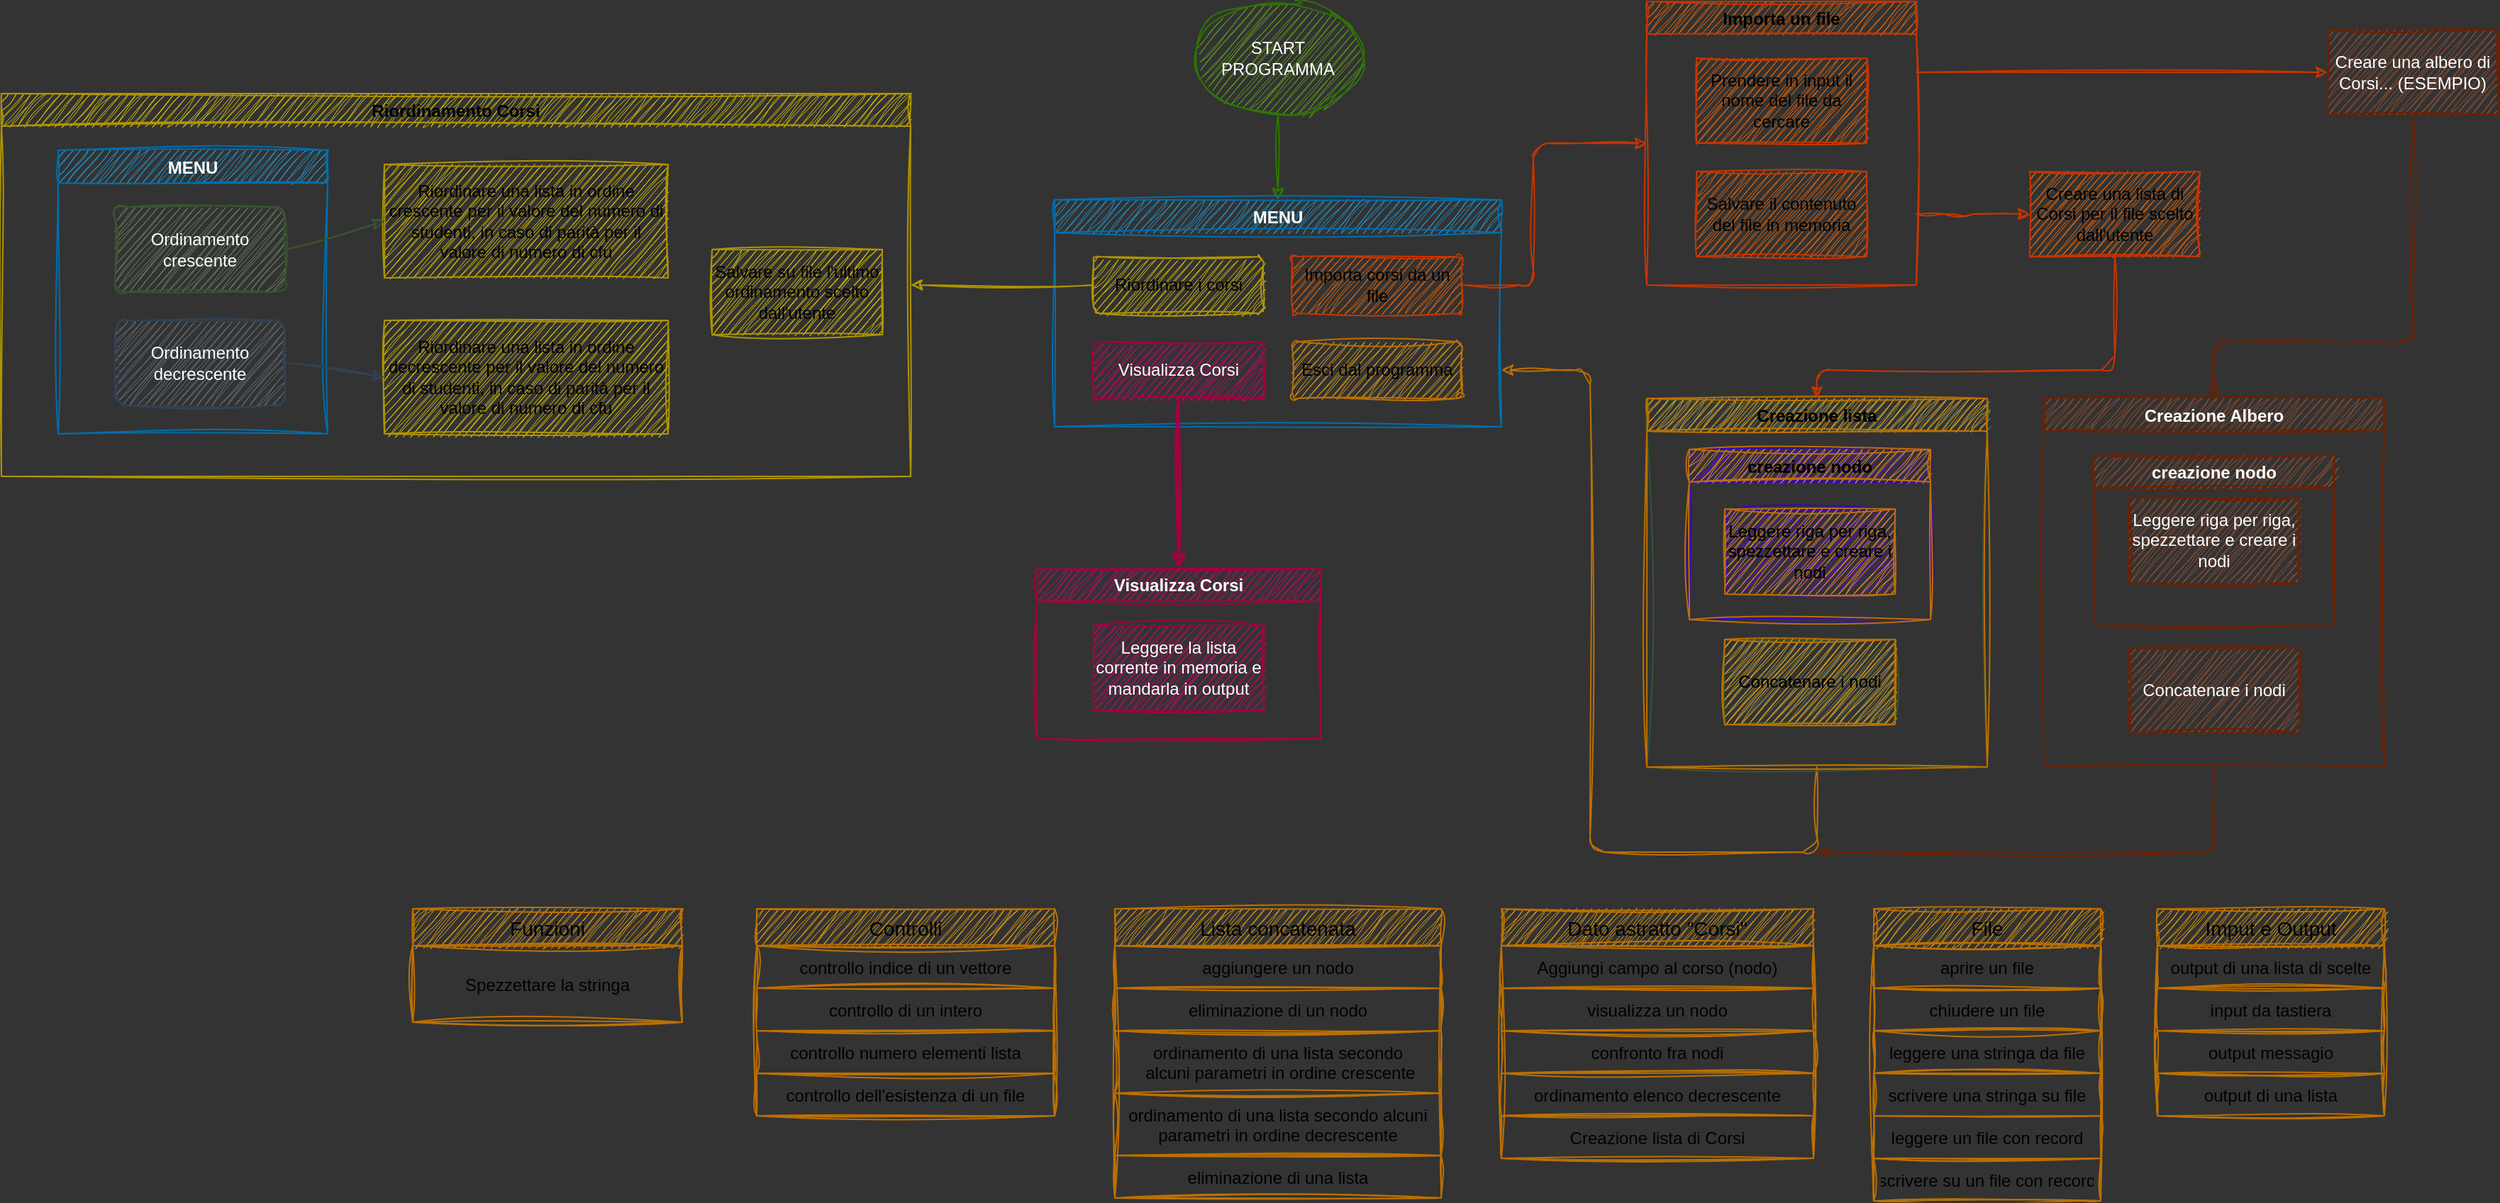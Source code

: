 <mxfile>
    <diagram id="e7Jhm-mjQKPOkvGLRWCY" name="Pagina-1">
        <mxGraphModel dx="954" dy="541" grid="1" gridSize="10" guides="1" tooltips="1" connect="1" arrows="1" fold="1" page="1" pageScale="1" pageWidth="3300" pageHeight="4681" background="#333333" math="0" shadow="0">
            <root>
                <mxCell id="0"/>
                <mxCell id="1" parent="0"/>
                <mxCell id="176" style="edgeStyle=none;html=1;exitX=0.5;exitY=1;exitDx=0;exitDy=0;entryX=0.5;entryY=0;entryDx=0;entryDy=0;fontColor=default;fillColor=#60a917;strokeColor=#2D7600;sketch=1;curveFitting=1;jiggle=2;" parent="1" source="19" target="171" edge="1">
                    <mxGeometry relative="1" as="geometry"/>
                </mxCell>
                <mxCell id="19" value="START PROGRAMMA" style="ellipse;whiteSpace=wrap;html=1;align=center;fillColor=#60a917;fontColor=#ffffff;strokeColor=#2D7600;sketch=1;curveFitting=1;jiggle=2;" parent="1" vertex="1">
                    <mxGeometry x="1600" y="40" width="120" height="80" as="geometry"/>
                </mxCell>
                <mxCell id="226" style="edgeStyle=none;html=1;exitX=1;exitY=0.25;exitDx=0;exitDy=0;entryX=0;entryY=0.5;entryDx=0;entryDy=0;fontColor=default;fillColor=#fa6800;strokeColor=#C73500;sketch=1;curveFitting=1;jiggle=2;" parent="1" source="47" target="195" edge="1">
                    <mxGeometry relative="1" as="geometry"/>
                </mxCell>
                <mxCell id="234" style="edgeStyle=none;html=1;exitX=1;exitY=0.75;exitDx=0;exitDy=0;entryX=0;entryY=0.5;entryDx=0;entryDy=0;fontColor=default;fillColor=#fa6800;strokeColor=#C73500;sketch=1;curveFitting=1;jiggle=2;" parent="1" source="47" target="81" edge="1">
                    <mxGeometry relative="1" as="geometry">
                        <Array as="points">
                            <mxPoint x="2140" y="190"/>
                        </Array>
                    </mxGeometry>
                </mxCell>
                <mxCell id="47" value="Importa un file" style="swimlane;strokeColor=#C73500;fontColor=default;fillColor=#fa6800;sketch=1;curveFitting=1;jiggle=2;" parent="1" vertex="1">
                    <mxGeometry x="1920" y="40" width="190" height="200" as="geometry"/>
                </mxCell>
                <mxCell id="64" value="Prendere in input il nome del file da cercare" style="rounded=0;whiteSpace=wrap;html=1;strokeColor=#C73500;fillColor=#fa6800;fontColor=default;sketch=1;curveFitting=1;jiggle=2;" parent="47" vertex="1">
                    <mxGeometry x="35" y="40" width="120" height="60" as="geometry"/>
                </mxCell>
                <mxCell id="170" value="Salvare il contenuto del file in memoria" style="rounded=0;whiteSpace=wrap;html=1;strokeColor=#C73500;fillColor=#fa6800;fontColor=default;sketch=1;curveFitting=1;jiggle=2;" parent="47" vertex="1">
                    <mxGeometry x="35" y="120" width="120" height="60" as="geometry"/>
                </mxCell>
                <mxCell id="48" value="Riordinamento Corsi" style="swimlane;strokeColor=#B09500;fontColor=default;fillColor=#e3c800;sketch=1;curveFitting=1;jiggle=2;" parent="1" vertex="1">
                    <mxGeometry x="760" y="105" width="641" height="270" as="geometry"/>
                </mxCell>
                <mxCell id="130" value="MENU" style="swimlane;strokeColor=#006EAF;fillColor=#1ba1e2;fontColor=#ffffff;sketch=1;curveFitting=1;jiggle=2;" parent="48" vertex="1">
                    <mxGeometry x="40" y="40" width="190" height="200" as="geometry"/>
                </mxCell>
                <mxCell id="135" value="Ordinamento crescente" style="rounded=1;whiteSpace=wrap;html=1;strokeColor=#3A5431;fontColor=#ffffff;fillColor=#6d8764;sketch=1;curveFitting=1;jiggle=2;" parent="130" vertex="1">
                    <mxGeometry x="40" y="40" width="120" height="60" as="geometry"/>
                </mxCell>
                <mxCell id="136" value="Ordinamento decrescente" style="rounded=1;whiteSpace=wrap;html=1;strokeColor=#314354;fontColor=#ffffff;fillColor=#647687;sketch=1;curveFitting=1;jiggle=2;" parent="130" vertex="1">
                    <mxGeometry x="40" y="120" width="120" height="60" as="geometry"/>
                </mxCell>
                <mxCell id="142" value="Riordinare una lista in ordine decrescente per il valore del numero di studenti, in caso di parità per il valore di numero di cfu" style="rounded=0;whiteSpace=wrap;html=1;strokeColor=#B09500;fontColor=default;fillColor=#e3c800;sketch=1;curveFitting=1;jiggle=2;" parent="48" vertex="1">
                    <mxGeometry x="270" y="160" width="200" height="80" as="geometry"/>
                </mxCell>
                <mxCell id="143" style="edgeStyle=none;rounded=1;html=1;exitX=1;exitY=0.5;exitDx=0;exitDy=0;entryX=0;entryY=0.5;entryDx=0;entryDy=0;fontColor=default;fillColor=#647687;strokeColor=#314354;sketch=1;curveFitting=1;jiggle=2;" parent="48" source="136" target="142" edge="1">
                    <mxGeometry relative="1" as="geometry"/>
                </mxCell>
                <mxCell id="146" value="Salvare su file l'ultimo ordinamento scelto dall'utente" style="rounded=0;whiteSpace=wrap;html=1;strokeColor=#B09500;fontColor=default;fillColor=#e3c800;sketch=1;curveFitting=1;jiggle=2;" parent="48" vertex="1">
                    <mxGeometry x="501" y="110" width="120" height="60" as="geometry"/>
                </mxCell>
                <mxCell id="138" value="Riordinare una lista in ordine crescente per il valore del numero di studenti, in caso di parità per il valore di numero di cfu" style="rounded=0;whiteSpace=wrap;html=1;strokeColor=#B09500;fontColor=default;fillColor=#e3c800;sketch=1;curveFitting=1;jiggle=2;" parent="48" vertex="1">
                    <mxGeometry x="270" y="50" width="200" height="80" as="geometry"/>
                </mxCell>
                <mxCell id="139" style="edgeStyle=none;rounded=1;html=1;exitX=1;exitY=0.5;exitDx=0;exitDy=0;entryX=0;entryY=0.5;entryDx=0;entryDy=0;fontColor=default;fillColor=#6d8764;strokeColor=#3A5431;sketch=1;curveFitting=1;jiggle=2;" parent="48" source="135" target="138" edge="1">
                    <mxGeometry relative="1" as="geometry"/>
                </mxCell>
                <mxCell id="90" value="Imput e Output" style="swimlane;fontStyle=0;childLayout=stackLayout;horizontal=1;startSize=26;horizontalStack=0;resizeParent=1;resizeParentMax=0;resizeLast=0;collapsible=1;marginBottom=0;align=center;fontSize=14;strokeColor=#BD7000;fontColor=default;fillColor=#f0a30a;verticalAlign=middle;sketch=1;curveFitting=1;jiggle=2;" parent="1" vertex="1">
                    <mxGeometry x="2280" y="680" width="160" height="146" as="geometry"/>
                </mxCell>
                <mxCell id="92" value="output di una lista di scelte" style="text;strokeColor=#BD7000;fillColor=none;spacingLeft=4;spacingRight=4;overflow=hidden;rotatable=0;points=[[0,0.5],[1,0.5]];portConstraint=eastwest;fontSize=12;fontColor=default;align=center;verticalAlign=middle;sketch=1;curveFitting=1;jiggle=2;" parent="90" vertex="1">
                    <mxGeometry y="26" width="160" height="30" as="geometry"/>
                </mxCell>
                <mxCell id="91" value="input da tastiera" style="text;strokeColor=#BD7000;fillColor=none;spacingLeft=4;spacingRight=4;overflow=hidden;rotatable=0;points=[[0,0.5],[1,0.5]];portConstraint=eastwest;fontSize=12;fontColor=default;align=center;verticalAlign=middle;sketch=1;curveFitting=1;jiggle=2;" parent="90" vertex="1">
                    <mxGeometry y="56" width="160" height="30" as="geometry"/>
                </mxCell>
                <mxCell id="244" value="output messagio" style="text;strokeColor=#BD7000;fillColor=none;spacingLeft=4;spacingRight=4;overflow=hidden;rotatable=0;points=[[0,0.5],[1,0.5]];portConstraint=eastwest;fontSize=12;fontColor=default;align=center;verticalAlign=middle;sketch=1;curveFitting=1;jiggle=2;" parent="90" vertex="1">
                    <mxGeometry y="86" width="160" height="30" as="geometry"/>
                </mxCell>
                <mxCell id="93" value="output di una lista" style="text;strokeColor=#BD7000;fillColor=none;spacingLeft=4;spacingRight=4;overflow=hidden;rotatable=0;points=[[0,0.5],[1,0.5]];portConstraint=eastwest;fontSize=12;fontColor=default;align=center;verticalAlign=middle;sketch=1;curveFitting=1;jiggle=2;" parent="90" vertex="1">
                    <mxGeometry y="116" width="160" height="30" as="geometry"/>
                </mxCell>
                <mxCell id="103" value="File" style="swimlane;fontStyle=0;childLayout=stackLayout;horizontal=1;startSize=26;horizontalStack=0;resizeParent=1;resizeParentMax=0;resizeLast=0;collapsible=1;marginBottom=0;align=center;fontSize=14;strokeColor=#BD7000;fontColor=default;fillColor=#f0a30a;verticalAlign=middle;sketch=1;curveFitting=1;jiggle=2;" parent="1" vertex="1">
                    <mxGeometry x="2080" y="680" width="160" height="206" as="geometry"/>
                </mxCell>
                <mxCell id="153" value="aprire un file" style="text;strokeColor=#BD7000;fillColor=none;spacingLeft=4;spacingRight=4;overflow=hidden;rotatable=0;points=[[0,0.5],[1,0.5]];portConstraint=eastwest;fontSize=12;fontColor=default;align=center;verticalAlign=middle;sketch=1;curveFitting=1;jiggle=2;" parent="103" vertex="1">
                    <mxGeometry y="26" width="160" height="30" as="geometry"/>
                </mxCell>
                <mxCell id="154" value="chiudere un file" style="text;strokeColor=#BD7000;fillColor=none;spacingLeft=4;spacingRight=4;overflow=hidden;rotatable=0;points=[[0,0.5],[1,0.5]];portConstraint=eastwest;fontSize=12;fontColor=default;align=center;verticalAlign=middle;sketch=1;curveFitting=1;jiggle=2;" parent="103" vertex="1">
                    <mxGeometry y="56" width="160" height="30" as="geometry"/>
                </mxCell>
                <mxCell id="104" value="leggere una stringa da file" style="text;strokeColor=#BD7000;fillColor=none;spacingLeft=4;spacingRight=4;overflow=hidden;rotatable=0;points=[[0,0.5],[1,0.5]];portConstraint=eastwest;fontSize=12;fontColor=default;align=center;verticalAlign=middle;sketch=1;curveFitting=1;jiggle=2;" parent="103" vertex="1">
                    <mxGeometry y="86" width="160" height="30" as="geometry"/>
                </mxCell>
                <mxCell id="105" value="scrivere una stringa su file" style="text;strokeColor=#BD7000;fillColor=none;spacingLeft=4;spacingRight=4;overflow=hidden;rotatable=0;points=[[0,0.5],[1,0.5]];portConstraint=eastwest;fontSize=12;fontColor=default;align=center;verticalAlign=middle;sketch=1;curveFitting=1;jiggle=2;" parent="103" vertex="1">
                    <mxGeometry y="116" width="160" height="30" as="geometry"/>
                </mxCell>
                <mxCell id="106" value="leggere un file con record" style="text;strokeColor=#BD7000;fillColor=none;spacingLeft=4;spacingRight=4;overflow=hidden;rotatable=0;points=[[0,0.5],[1,0.5]];portConstraint=eastwest;fontSize=12;fontColor=default;align=center;verticalAlign=middle;sketch=1;curveFitting=1;jiggle=2;" parent="103" vertex="1">
                    <mxGeometry y="146" width="160" height="30" as="geometry"/>
                </mxCell>
                <mxCell id="110" value="scrivere su un file con record" style="text;strokeColor=#BD7000;fillColor=none;spacingLeft=4;spacingRight=4;overflow=hidden;rotatable=0;points=[[0,0.5],[1,0.5]];portConstraint=eastwest;fontSize=12;fontColor=default;align=center;verticalAlign=middle;sketch=1;curveFitting=1;jiggle=2;" parent="103" vertex="1">
                    <mxGeometry y="176" width="160" height="30" as="geometry"/>
                </mxCell>
                <mxCell id="111" value="Dato astratto &quot;Corsi&quot;" style="swimlane;fontStyle=0;childLayout=stackLayout;horizontal=1;startSize=26;horizontalStack=0;resizeParent=1;resizeParentMax=0;resizeLast=0;collapsible=1;marginBottom=0;align=center;fontSize=14;strokeColor=#BD7000;fontColor=default;fillColor=#f0a30a;verticalAlign=middle;sketch=1;curveFitting=1;jiggle=2;" parent="1" vertex="1">
                    <mxGeometry x="1817.5" y="680" width="220" height="176" as="geometry"/>
                </mxCell>
                <mxCell id="112" value="Aggiungi campo al corso (nodo)" style="text;strokeColor=#BD7000;fillColor=none;spacingLeft=4;spacingRight=4;overflow=hidden;rotatable=0;points=[[0,0.5],[1,0.5]];portConstraint=eastwest;fontSize=12;fontColor=default;align=center;verticalAlign=middle;sketch=1;curveFitting=1;jiggle=2;" parent="111" vertex="1">
                    <mxGeometry y="26" width="220" height="30" as="geometry"/>
                </mxCell>
                <mxCell id="113" value="visualizza un nodo" style="text;strokeColor=#BD7000;fillColor=none;spacingLeft=4;spacingRight=4;overflow=hidden;rotatable=0;points=[[0,0.5],[1,0.5]];portConstraint=eastwest;fontSize=12;fontColor=default;align=center;verticalAlign=middle;sketch=1;curveFitting=1;jiggle=2;" parent="111" vertex="1">
                    <mxGeometry y="56" width="220" height="30" as="geometry"/>
                </mxCell>
                <mxCell id="140" value="confronto fra nodi" style="text;strokeColor=#BD7000;fillColor=none;spacingLeft=4;spacingRight=4;overflow=hidden;rotatable=0;points=[[0,0.5],[1,0.5]];portConstraint=eastwest;fontSize=12;fontColor=default;align=center;verticalAlign=middle;sketch=1;curveFitting=1;jiggle=2;" parent="111" vertex="1">
                    <mxGeometry y="86" width="220" height="30" as="geometry"/>
                </mxCell>
                <mxCell id="141" value="ordinamento elenco decrescente" style="text;strokeColor=#BD7000;fillColor=none;spacingLeft=4;spacingRight=4;overflow=hidden;rotatable=0;points=[[0,0.5],[1,0.5]];portConstraint=eastwest;fontSize=12;fontColor=default;align=center;verticalAlign=middle;sketch=1;curveFitting=1;jiggle=2;" parent="111" vertex="1">
                    <mxGeometry y="116" width="220" height="30" as="geometry"/>
                </mxCell>
                <mxCell id="208" value="Creazione lista di Corsi" style="text;strokeColor=#BD7000;fillColor=none;spacingLeft=4;spacingRight=4;overflow=hidden;rotatable=0;points=[[0,0.5],[1,0.5]];portConstraint=eastwest;fontSize=12;fontColor=default;align=center;verticalAlign=middle;sketch=1;curveFitting=1;jiggle=2;" parent="111" vertex="1">
                    <mxGeometry y="146" width="220" height="30" as="geometry"/>
                </mxCell>
                <mxCell id="115" value="Lista concatenata" style="swimlane;fontStyle=0;childLayout=stackLayout;horizontal=1;startSize=26;horizontalStack=0;resizeParent=1;resizeParentMax=0;resizeLast=0;collapsible=1;marginBottom=0;align=center;fontSize=14;strokeColor=#BD7000;fontColor=default;fillColor=#f0a30a;verticalAlign=middle;sketch=1;curveFitting=1;jiggle=2;" parent="1" vertex="1">
                    <mxGeometry x="1545" y="680" width="230" height="204" as="geometry"/>
                </mxCell>
                <mxCell id="116" value="aggiungere un nodo" style="text;strokeColor=#BD7000;fillColor=none;spacingLeft=4;spacingRight=4;overflow=hidden;rotatable=0;points=[[0,0.5],[1,0.5]];portConstraint=eastwest;fontSize=12;fontColor=default;align=center;verticalAlign=middle;sketch=1;curveFitting=1;jiggle=2;" parent="115" vertex="1">
                    <mxGeometry y="26" width="230" height="30" as="geometry"/>
                </mxCell>
                <mxCell id="117" value="eliminazione di un nodo" style="text;strokeColor=#BD7000;fillColor=none;spacingLeft=4;spacingRight=4;overflow=hidden;rotatable=0;points=[[0,0.5],[1,0.5]];portConstraint=eastwest;fontSize=12;fontColor=default;align=center;verticalAlign=middle;sketch=1;curveFitting=1;jiggle=2;" parent="115" vertex="1">
                    <mxGeometry y="56" width="230" height="30" as="geometry"/>
                </mxCell>
                <mxCell id="118" value="ordinamento di una lista secondo&#10; alcuni parametri in ordine crescente" style="text;strokeColor=#BD7000;fillColor=none;spacingLeft=4;spacingRight=4;overflow=hidden;rotatable=0;points=[[0,0.5],[1,0.5]];portConstraint=eastwest;fontSize=12;fontColor=default;align=center;verticalAlign=middle;sketch=1;curveFitting=1;jiggle=2;" parent="115" vertex="1">
                    <mxGeometry y="86" width="230" height="44" as="geometry"/>
                </mxCell>
                <mxCell id="148" value="ordinamento di una lista secondo alcuni&#10;parametri in ordine decrescente" style="text;strokeColor=#BD7000;fillColor=none;spacingLeft=4;spacingRight=4;overflow=hidden;rotatable=0;points=[[0,0.5],[1,0.5]];portConstraint=eastwest;fontSize=12;fontColor=default;align=center;verticalAlign=middle;sketch=1;curveFitting=1;jiggle=2;" parent="115" vertex="1">
                    <mxGeometry y="130" width="230" height="44" as="geometry"/>
                </mxCell>
                <mxCell id="119" value="eliminazione di una lista" style="text;strokeColor=#BD7000;fillColor=none;spacingLeft=4;spacingRight=4;overflow=hidden;rotatable=0;points=[[0,0.5],[1,0.5]];portConstraint=eastwest;fontSize=12;fontColor=default;align=center;verticalAlign=middle;sketch=1;curveFitting=1;jiggle=2;" parent="115" vertex="1">
                    <mxGeometry y="174" width="230" height="30" as="geometry"/>
                </mxCell>
                <mxCell id="120" value="Controlli" style="swimlane;fontStyle=0;childLayout=stackLayout;horizontal=1;startSize=26;horizontalStack=0;resizeParent=1;resizeParentMax=0;resizeLast=0;collapsible=1;marginBottom=0;align=center;fontSize=14;strokeColor=#BD7000;fontColor=default;fillColor=#f0a30a;verticalAlign=middle;sketch=1;curveFitting=1;jiggle=2;" parent="1" vertex="1">
                    <mxGeometry x="1292.5" y="680" width="210" height="146" as="geometry"/>
                </mxCell>
                <mxCell id="122" value="controllo indice di un vettore" style="text;strokeColor=#BD7000;fillColor=none;spacingLeft=4;spacingRight=4;overflow=hidden;rotatable=0;points=[[0,0.5],[1,0.5]];portConstraint=eastwest;fontSize=12;fontColor=default;align=center;verticalAlign=middle;sketch=1;curveFitting=1;jiggle=2;" parent="120" vertex="1">
                    <mxGeometry y="26" width="210" height="30" as="geometry"/>
                </mxCell>
                <mxCell id="123" value="controllo di un intero" style="text;strokeColor=#BD7000;fillColor=none;spacingLeft=4;spacingRight=4;overflow=hidden;rotatable=0;points=[[0,0.5],[1,0.5]];portConstraint=eastwest;fontSize=12;fontColor=default;align=center;verticalAlign=middle;sketch=1;curveFitting=1;jiggle=2;" parent="120" vertex="1">
                    <mxGeometry y="56" width="210" height="30" as="geometry"/>
                </mxCell>
                <mxCell id="124" value="controllo numero elementi lista" style="text;strokeColor=#BD7000;fillColor=none;spacingLeft=4;spacingRight=4;overflow=hidden;rotatable=0;points=[[0,0.5],[1,0.5]];portConstraint=eastwest;fontSize=12;fontColor=default;align=center;verticalAlign=middle;sketch=1;curveFitting=1;jiggle=2;" parent="120" vertex="1">
                    <mxGeometry y="86" width="210" height="30" as="geometry"/>
                </mxCell>
                <mxCell id="121" value="controllo dell'esistenza di un file" style="text;strokeColor=#BD7000;fillColor=none;spacingLeft=4;spacingRight=4;overflow=hidden;rotatable=0;points=[[0,0.5],[1,0.5]];portConstraint=eastwest;fontSize=12;fontColor=default;align=center;verticalAlign=middle;sketch=1;curveFitting=1;jiggle=2;" parent="120" vertex="1">
                    <mxGeometry y="116" width="210" height="30" as="geometry"/>
                </mxCell>
                <mxCell id="125" value="Funzioni" style="swimlane;fontStyle=0;childLayout=stackLayout;horizontal=1;startSize=26;horizontalStack=0;resizeParent=1;resizeParentMax=0;resizeLast=0;collapsible=1;marginBottom=0;align=center;fontSize=14;strokeColor=#BD7000;fontColor=default;fillColor=#f0a30a;verticalAlign=middle;sketch=1;curveFitting=1;jiggle=2;" parent="1" vertex="1">
                    <mxGeometry x="1050" y="680" width="190" height="80" as="geometry"/>
                </mxCell>
                <mxCell id="126" value="Spezzettare la stringa" style="text;strokeColor=#BD7000;fillColor=none;spacingLeft=4;spacingRight=4;overflow=hidden;rotatable=0;points=[[0,0.5],[1,0.5]];portConstraint=eastwest;fontSize=12;fontColor=default;align=center;verticalAlign=middle;sketch=1;curveFitting=1;jiggle=2;" parent="125" vertex="1">
                    <mxGeometry y="26" width="190" height="54" as="geometry"/>
                </mxCell>
                <mxCell id="232" style="edgeStyle=none;html=1;exitX=0.5;exitY=1;exitDx=0;exitDy=0;entryX=1;entryY=0.75;entryDx=0;entryDy=0;fontColor=default;fillColor=#f0a30a;strokeColor=#BD7000;sketch=1;curveFitting=1;jiggle=2;" parent="1" source="163" target="171" edge="1">
                    <mxGeometry relative="1" as="geometry">
                        <Array as="points">
                            <mxPoint x="2040" y="640"/>
                            <mxPoint x="1880" y="640"/>
                            <mxPoint x="1880" y="300"/>
                        </Array>
                    </mxGeometry>
                </mxCell>
                <mxCell id="163" value="Creazione lista" style="swimlane;strokeColor=#3A5431;fontColor=default;fillColor=#6d8764;sketch=1;curveFitting=1;jiggle=2;" parent="1" vertex="1">
                    <mxGeometry x="1920" y="320" width="240" height="260" as="geometry"/>
                </mxCell>
                <mxCell id="164" value="Concatenare i nodi" style="rounded=0;whiteSpace=wrap;html=1;strokeColor=#3A5431;fillColor=#6d8764;fontColor=default;sketch=1;curveFitting=1;jiggle=2;" parent="163" vertex="1">
                    <mxGeometry x="55" y="170" width="120" height="60" as="geometry"/>
                </mxCell>
                <mxCell id="158" value="creazione nodo" style="swimlane;strokeColor=#3700CC;fontColor=default;fillColor=#6a00ff;startSize=23;sketch=1;curveFitting=1;jiggle=2;" parent="163" vertex="1">
                    <mxGeometry x="30" y="36" width="170" height="120" as="geometry"/>
                </mxCell>
                <mxCell id="80" value="Leggere riga per riga, spezzettare e creare i nodi" style="rounded=0;whiteSpace=wrap;html=1;strokeColor=#3700CC;fillColor=#6a00ff;fontColor=default;sketch=1;curveFitting=1;jiggle=2;" parent="158" vertex="1">
                    <mxGeometry x="25" y="42" width="120" height="60" as="geometry"/>
                </mxCell>
                <mxCell id="237" value="Creazione lista" style="swimlane;strokeColor=#BD7000;fontColor=default;fillColor=#f0a30a;sketch=1;curveFitting=1;jiggle=2;" parent="163" vertex="1">
                    <mxGeometry width="240" height="260" as="geometry"/>
                </mxCell>
                <mxCell id="238" value="Concatenare i nodi" style="rounded=0;whiteSpace=wrap;html=1;strokeColor=#BD7000;fillColor=#f0a30a;fontColor=default;sketch=1;curveFitting=1;jiggle=2;" parent="237" vertex="1">
                    <mxGeometry x="55" y="170" width="120" height="60" as="geometry"/>
                </mxCell>
                <mxCell id="239" value="creazione nodo" style="swimlane;strokeColor=#BD7000;fontColor=default;fillColor=#f0a30a;startSize=23;sketch=1;curveFitting=1;jiggle=2;" parent="237" vertex="1">
                    <mxGeometry x="30" y="36" width="170" height="120" as="geometry"/>
                </mxCell>
                <mxCell id="240" value="Leggere riga per riga, spezzettare e creare i nodi" style="rounded=0;whiteSpace=wrap;html=1;strokeColor=#BD7000;fillColor=#f0a30a;fontColor=default;sketch=1;curveFitting=1;jiggle=2;" parent="239" vertex="1">
                    <mxGeometry x="25" y="42" width="120" height="60" as="geometry"/>
                </mxCell>
                <mxCell id="236" style="edgeStyle=none;html=1;exitX=0.5;exitY=1;exitDx=0;exitDy=0;entryX=0.5;entryY=0;entryDx=0;entryDy=0;fontColor=default;fillColor=#fa6800;strokeColor=#C73500;sketch=1;curveFitting=1;jiggle=2;" parent="1" source="81" target="163" edge="1">
                    <mxGeometry relative="1" as="geometry">
                        <Array as="points">
                            <mxPoint x="2250" y="300"/>
                            <mxPoint x="2040" y="300"/>
                        </Array>
                    </mxGeometry>
                </mxCell>
                <mxCell id="81" value="Creare una lista di Corsi per il file scelto dall'utente" style="rounded=0;whiteSpace=wrap;html=1;strokeColor=#C73500;fillColor=#fa6800;fontColor=default;sketch=1;curveFitting=1;jiggle=2;" parent="1" vertex="1">
                    <mxGeometry x="2190" y="160" width="120" height="60" as="geometry"/>
                </mxCell>
                <mxCell id="171" value="MENU" style="swimlane;strokeColor=#006EAF;fillColor=#1ba1e2;fontColor=#ffffff;sketch=1;curveFitting=1;jiggle=2;" parent="1" vertex="1">
                    <mxGeometry x="1502.5" y="180" width="315" height="160" as="geometry"/>
                </mxCell>
                <mxCell id="172" value="Importa corsi da un file" style="rounded=1;arcSize=10;whiteSpace=wrap;html=1;align=center;strokeColor=#C73500;fillColor=#fa6800;fontColor=default;sketch=1;curveFitting=1;jiggle=2;" parent="171" vertex="1">
                    <mxGeometry x="167.5" y="40" width="120" height="40" as="geometry"/>
                </mxCell>
                <mxCell id="212" value="Riordinare i corsi" style="rounded=1;arcSize=10;whiteSpace=wrap;html=1;align=center;strokeColor=#B09500;fillColor=#e3c800;fontColor=default;sketch=1;curveFitting=1;jiggle=2;" parent="171" vertex="1">
                    <mxGeometry x="27.5" y="40" width="120" height="40" as="geometry"/>
                </mxCell>
                <mxCell id="213" value="Visualizza Corsi" style="rounded=1;arcSize=10;whiteSpace=wrap;html=1;align=center;strokeColor=#A50040;fillColor=#d80073;fontColor=#ffffff;sketch=1;curveFitting=1;jiggle=2;" parent="171" vertex="1">
                    <mxGeometry x="27.5" y="100" width="120" height="40" as="geometry"/>
                </mxCell>
                <mxCell id="209" value="Esci dal programma" style="rounded=1;arcSize=10;whiteSpace=wrap;html=1;align=center;strokeColor=#BD7000;fillColor=#f0a30a;fontColor=default;sketch=1;curveFitting=1;jiggle=2;" parent="171" vertex="1">
                    <mxGeometry x="167.5" y="100" width="120" height="40" as="geometry"/>
                </mxCell>
                <mxCell id="215" style="edgeStyle=none;html=1;exitX=0.5;exitY=1;exitDx=0;exitDy=0;entryX=0.5;entryY=0;entryDx=0;entryDy=0;fillColor=#a0522d;strokeColor=#6D1F00;sketch=1;curveFitting=1;jiggle=2;" parent="1" source="195" target="197" edge="1">
                    <mxGeometry relative="1" as="geometry">
                        <Array as="points">
                            <mxPoint x="2460" y="280"/>
                            <mxPoint x="2320" y="280"/>
                        </Array>
                    </mxGeometry>
                </mxCell>
                <mxCell id="195" value="Creare una albero di Corsi... (ESEMPIO)" style="rounded=0;whiteSpace=wrap;html=1;strokeColor=#6D1F00;fillColor=#a0522d;fontColor=#ffffff;sketch=1;curveFitting=1;jiggle=2;" parent="1" vertex="1">
                    <mxGeometry x="2400" y="60" width="120" height="60" as="geometry"/>
                </mxCell>
                <mxCell id="235" style="edgeStyle=none;html=1;exitX=0.5;exitY=1;exitDx=0;exitDy=0;fillColor=#a0522d;strokeColor=#6D1F00;sketch=1;curveFitting=1;jiggle=2;" parent="1" source="197" edge="1">
                    <mxGeometry relative="1" as="geometry">
                        <mxPoint x="2040" y="640" as="targetPoint"/>
                        <Array as="points">
                            <mxPoint x="2320" y="640"/>
                        </Array>
                    </mxGeometry>
                </mxCell>
                <mxCell id="197" value="Creazione Albero" style="swimlane;strokeColor=#6D1F00;fontColor=#ffffff;fillColor=#a0522d;glass=0;rounded=0;shadow=0;sketch=1;curveFitting=1;jiggle=2;" parent="1" vertex="1">
                    <mxGeometry x="2200" y="320" width="240" height="260" as="geometry"/>
                </mxCell>
                <mxCell id="203" value="creazione nodo" style="swimlane;strokeColor=#6D1F00;fontColor=#ffffff;fillColor=#a0522d;startSize=23;sketch=1;curveFitting=1;jiggle=2;" parent="197" vertex="1">
                    <mxGeometry x="35" y="40" width="170" height="120" as="geometry"/>
                </mxCell>
                <mxCell id="204" value="Leggere riga per riga, spezzettare e creare i nodi" style="rounded=0;whiteSpace=wrap;html=1;strokeColor=#6D1F00;fillColor=#a0522d;fontColor=#ffffff;sketch=1;curveFitting=1;jiggle=2;" parent="203" vertex="1">
                    <mxGeometry x="25" y="30" width="120" height="60" as="geometry"/>
                </mxCell>
                <mxCell id="205" value="Concatenare i nodi" style="rounded=0;whiteSpace=wrap;html=1;strokeColor=#6D1F00;fillColor=#a0522d;fontColor=#ffffff;sketch=1;curveFitting=1;jiggle=2;" parent="197" vertex="1">
                    <mxGeometry x="60" y="176" width="120" height="60" as="geometry"/>
                </mxCell>
                <mxCell id="229" style="edgeStyle=none;html=1;exitX=1;exitY=0.5;exitDx=0;exitDy=0;entryX=0;entryY=0.5;entryDx=0;entryDy=0;fillColor=#fa6800;strokeColor=#C73500;sketch=1;curveFitting=1;jiggle=2;" parent="1" source="172" target="47" edge="1">
                    <mxGeometry relative="1" as="geometry">
                        <Array as="points">
                            <mxPoint x="1840" y="240"/>
                            <mxPoint x="1840" y="140"/>
                        </Array>
                    </mxGeometry>
                </mxCell>
                <mxCell id="231" style="edgeStyle=none;html=1;exitX=0.5;exitY=1;exitDx=0;exitDy=0;fillColor=#d80073;strokeColor=#A50040;strokeWidth=2;sketch=1;curveFitting=1;jiggle=2;entryX=0.5;entryY=0;entryDx=0;entryDy=0;" parent="1" source="213" target="242" edge="1">
                    <mxGeometry relative="1" as="geometry">
                        <mxPoint x="1590" y="440" as="targetPoint"/>
                    </mxGeometry>
                </mxCell>
                <mxCell id="241" style="edgeStyle=none;html=1;exitX=0;exitY=0.5;exitDx=0;exitDy=0;entryX=1;entryY=0.5;entryDx=0;entryDy=0;fontColor=default;fillColor=#e3c800;strokeColor=#B09500;sketch=1;curveFitting=1;jiggle=2;" parent="1" source="212" target="48" edge="1">
                    <mxGeometry relative="1" as="geometry"/>
                </mxCell>
                <mxCell id="242" value="Visualizza Corsi" style="swimlane;whiteSpace=wrap;html=1;fillColor=#d80073;fontColor=#ffffff;strokeColor=#A50040;sketch=1;curveFitting=1;jiggle=2;" parent="1" vertex="1">
                    <mxGeometry x="1490" y="440" width="200" height="120" as="geometry"/>
                </mxCell>
                <mxCell id="243" value="Leggere la lista corrente in memoria e mandarla in output" style="rounded=0;whiteSpace=wrap;html=1;fillColor=#d80073;fontColor=#ffffff;strokeColor=#A50040;sketch=1;curveFitting=1;jiggle=2;" parent="242" vertex="1">
                    <mxGeometry x="40" y="40" width="120" height="60" as="geometry"/>
                </mxCell>
            </root>
        </mxGraphModel>
    </diagram>
</mxfile>